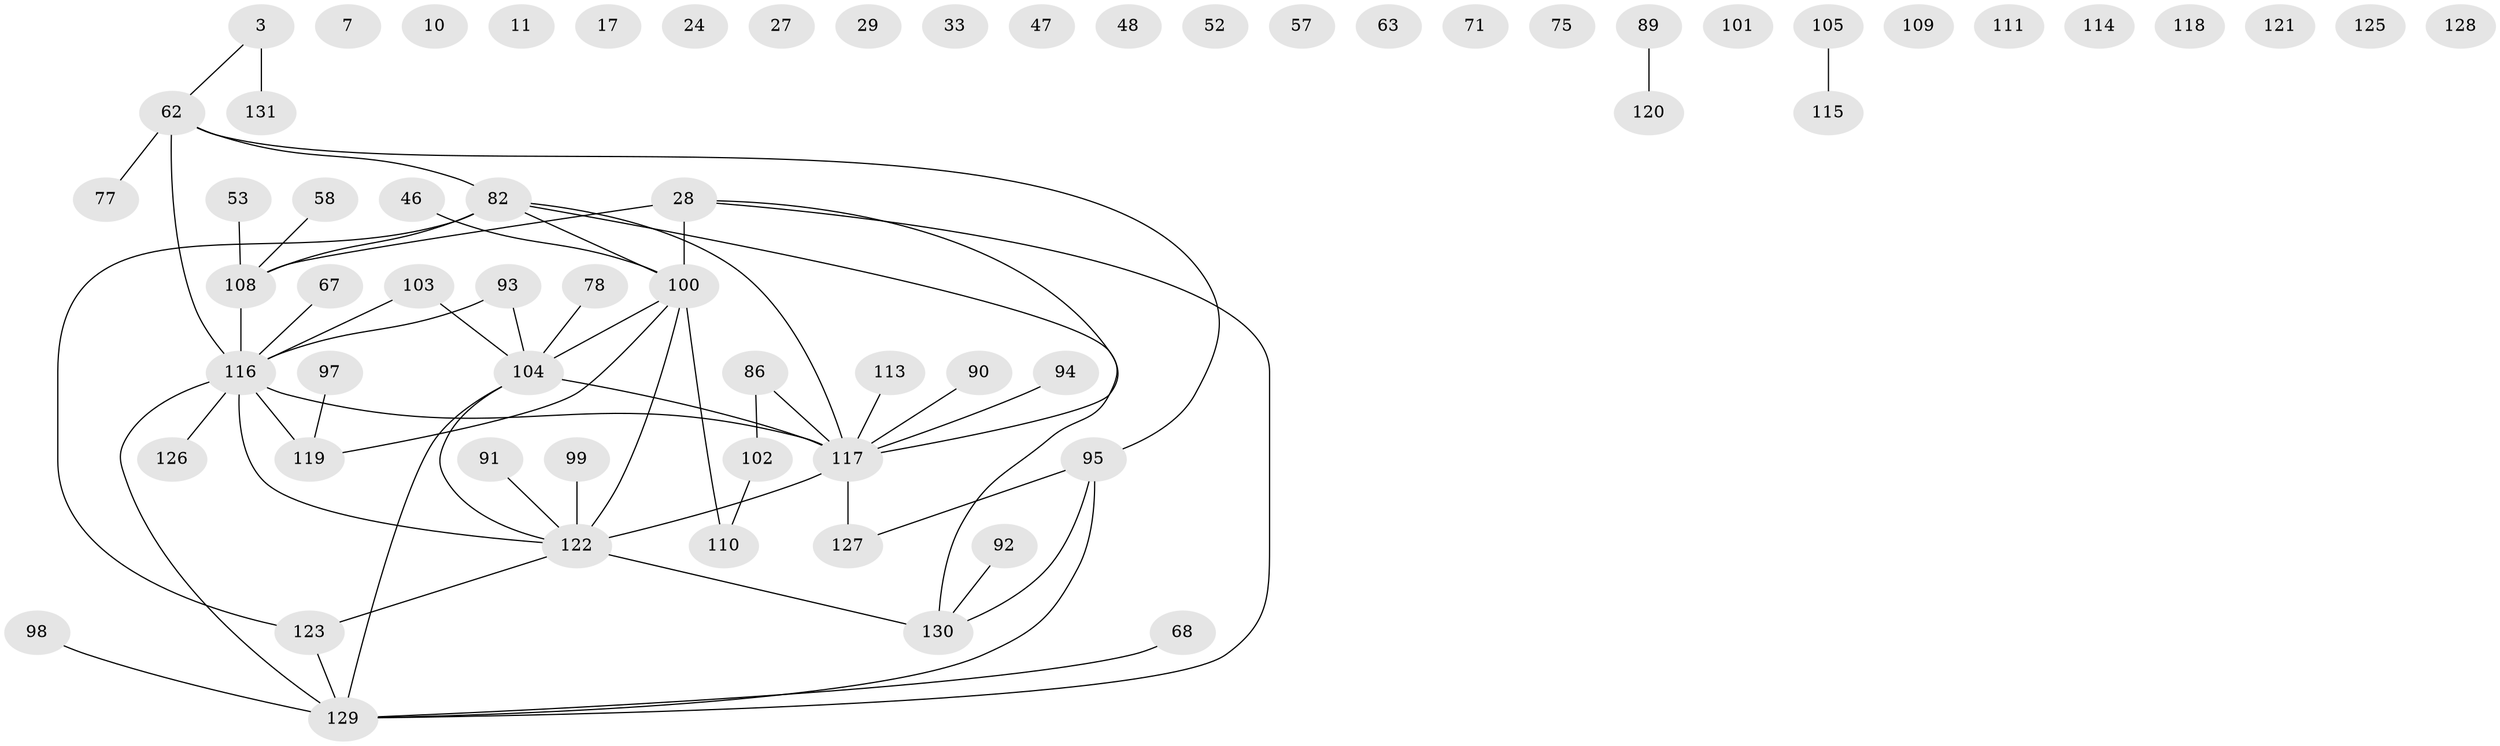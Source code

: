 // original degree distribution, {1: 0.21374045801526717, 3: 0.16030534351145037, 2: 0.21374045801526717, 4: 0.1297709923664122, 0: 0.16793893129770993, 5: 0.08396946564885496, 6: 0.030534351145038167}
// Generated by graph-tools (version 1.1) at 2025/39/03/09/25 04:39:26]
// undirected, 65 vertices, 59 edges
graph export_dot {
graph [start="1"]
  node [color=gray90,style=filled];
  3;
  7;
  10;
  11;
  17;
  24;
  27;
  28 [super="+21"];
  29;
  33;
  46;
  47;
  48;
  52;
  53 [super="+6"];
  57;
  58 [super="+1"];
  62 [super="+25"];
  63;
  67;
  68;
  71 [super="+44"];
  75;
  77;
  78;
  82 [super="+59"];
  86;
  89;
  90 [super="+70"];
  91;
  92;
  93 [super="+8"];
  94;
  95 [super="+32"];
  97;
  98 [super="+37"];
  99 [super="+87"];
  100 [super="+65+69"];
  101;
  102 [super="+73"];
  103;
  104 [super="+56+49+54+76"];
  105 [super="+84"];
  108 [super="+51"];
  109;
  110;
  111;
  113;
  114;
  115;
  116 [super="+106+112"];
  117 [super="+96+88"];
  118;
  119 [super="+4+38"];
  120;
  121;
  122 [super="+66+107+83"];
  123 [super="+72"];
  125;
  126;
  127;
  128;
  129 [super="+39+20+124"];
  130 [super="+13"];
  131 [super="+85"];
  3 -- 131 [weight=2];
  3 -- 62;
  28 -- 108 [weight=2];
  28 -- 129;
  28 -- 117;
  28 -- 100 [weight=3];
  46 -- 100;
  53 -- 108;
  58 -- 108;
  62 -- 77;
  62 -- 82 [weight=2];
  62 -- 116 [weight=3];
  62 -- 95;
  67 -- 116;
  68 -- 129;
  78 -- 104;
  82 -- 123 [weight=2];
  82 -- 130;
  82 -- 100;
  82 -- 108;
  82 -- 117;
  86 -- 102;
  86 -- 117 [weight=2];
  89 -- 120;
  90 -- 117 [weight=3];
  91 -- 122;
  92 -- 130;
  93 -- 104;
  93 -- 116;
  94 -- 117;
  95 -- 130;
  95 -- 127;
  95 -- 129;
  97 -- 119;
  98 -- 129;
  99 -- 122;
  100 -- 119 [weight=3];
  100 -- 104;
  100 -- 110;
  100 -- 122 [weight=2];
  102 -- 110;
  103 -- 104;
  103 -- 116;
  104 -- 129;
  104 -- 117 [weight=3];
  104 -- 122;
  105 -- 115;
  108 -- 116 [weight=2];
  113 -- 117;
  116 -- 126;
  116 -- 129;
  116 -- 122 [weight=2];
  116 -- 117 [weight=2];
  116 -- 119;
  117 -- 127 [weight=2];
  117 -- 122;
  122 -- 123;
  122 -- 130 [weight=2];
  123 -- 129 [weight=2];
}
